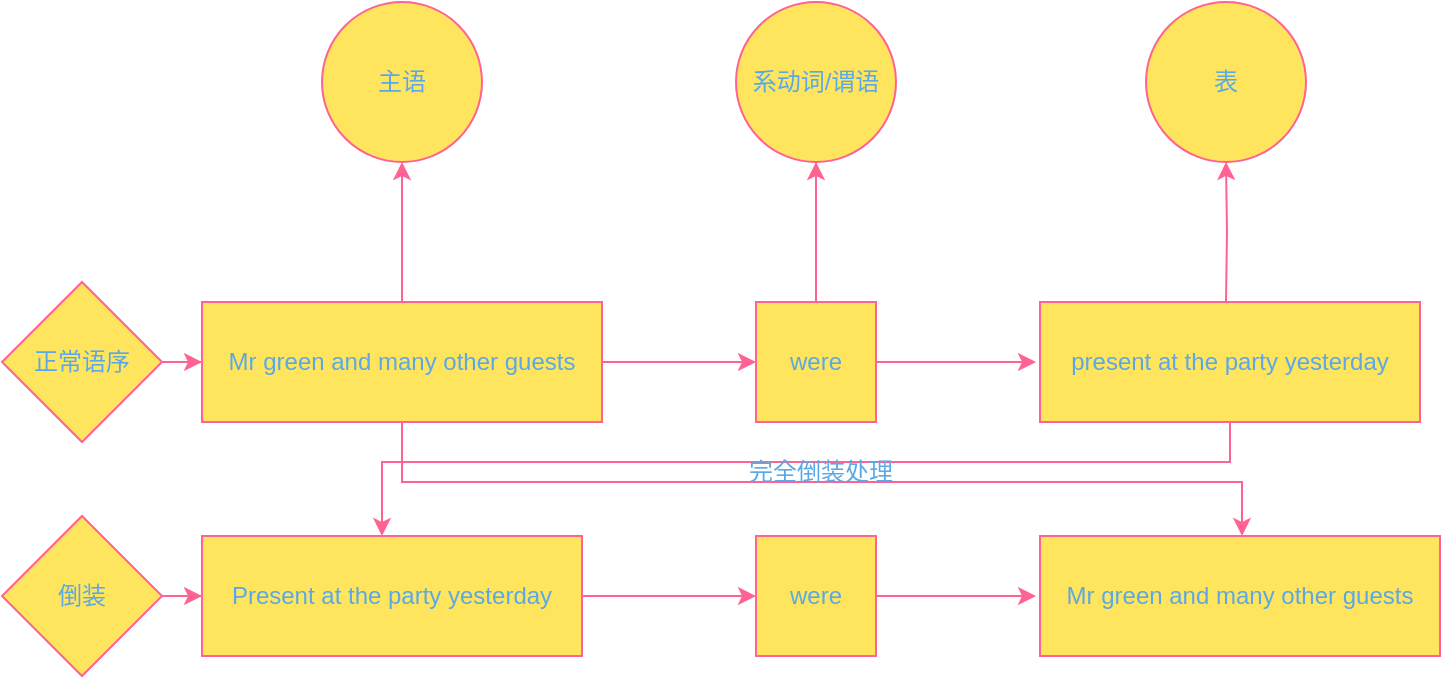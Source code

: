 <mxfile version="21.5.0" type="device">
  <diagram name="第 1 页" id="7oAz0jFPq2WbEX8Q_XOB">
    <mxGraphModel dx="478" dy="279" grid="1" gridSize="10" guides="1" tooltips="1" connect="1" arrows="1" fold="1" page="1" pageScale="1" pageWidth="827" pageHeight="1169" math="0" shadow="0">
      <root>
        <mxCell id="0" />
        <mxCell id="1" parent="0" />
        <mxCell id="o8P2es75cb_sUgDdobq4-4" value="" style="edgeStyle=orthogonalEdgeStyle;rounded=0;orthogonalLoop=1;jettySize=auto;html=1;strokeColor=#FF6392;fontColor=#5AA9E6;fillColor=#FFE45E;" parent="1" source="o8P2es75cb_sUgDdobq4-2" target="o8P2es75cb_sUgDdobq4-3" edge="1">
          <mxGeometry relative="1" as="geometry" />
        </mxCell>
        <mxCell id="o8P2es75cb_sUgDdobq4-8" value="" style="edgeStyle=orthogonalEdgeStyle;rounded=0;orthogonalLoop=1;jettySize=auto;html=1;strokeColor=#FF6392;fontColor=#5AA9E6;fillColor=#FFE45E;" parent="1" source="o8P2es75cb_sUgDdobq4-2" target="o8P2es75cb_sUgDdobq4-7" edge="1">
          <mxGeometry relative="1" as="geometry" />
        </mxCell>
        <mxCell id="o8P2es75cb_sUgDdobq4-31" style="edgeStyle=orthogonalEdgeStyle;rounded=0;orthogonalLoop=1;jettySize=auto;html=1;strokeColor=#FF6392;fontColor=#5AA9E6;fillColor=#FFE45E;" parent="1" source="o8P2es75cb_sUgDdobq4-2" target="o8P2es75cb_sUgDdobq4-21" edge="1">
          <mxGeometry relative="1" as="geometry">
            <Array as="points">
              <mxPoint x="210" y="300" />
              <mxPoint x="630" y="300" />
            </Array>
          </mxGeometry>
        </mxCell>
        <mxCell id="o8P2es75cb_sUgDdobq4-2" value="Mr green and many other guests" style="rounded=0;whiteSpace=wrap;html=1;strokeColor=#FF6392;fontColor=#5AA9E6;fillColor=#FFE45E;" parent="1" vertex="1">
          <mxGeometry x="110" y="210" width="200" height="60" as="geometry" />
        </mxCell>
        <mxCell id="o8P2es75cb_sUgDdobq4-6" value="" style="edgeStyle=orthogonalEdgeStyle;rounded=0;orthogonalLoop=1;jettySize=auto;html=1;strokeColor=#FF6392;fontColor=#5AA9E6;fillColor=#FFE45E;" parent="1" source="o8P2es75cb_sUgDdobq4-3" edge="1">
          <mxGeometry relative="1" as="geometry">
            <mxPoint x="527" y="240" as="targetPoint" />
          </mxGeometry>
        </mxCell>
        <mxCell id="o8P2es75cb_sUgDdobq4-10" value="" style="edgeStyle=orthogonalEdgeStyle;rounded=0;orthogonalLoop=1;jettySize=auto;html=1;strokeColor=#FF6392;fontColor=#5AA9E6;fillColor=#FFE45E;" parent="1" source="o8P2es75cb_sUgDdobq4-3" target="o8P2es75cb_sUgDdobq4-9" edge="1">
          <mxGeometry relative="1" as="geometry" />
        </mxCell>
        <mxCell id="o8P2es75cb_sUgDdobq4-3" value="were" style="rounded=0;whiteSpace=wrap;html=1;strokeColor=#FF6392;fontColor=#5AA9E6;fillColor=#FFE45E;" parent="1" vertex="1">
          <mxGeometry x="387" y="210" width="60" height="60" as="geometry" />
        </mxCell>
        <mxCell id="o8P2es75cb_sUgDdobq4-12" value="" style="edgeStyle=orthogonalEdgeStyle;rounded=0;orthogonalLoop=1;jettySize=auto;html=1;strokeColor=#FF6392;fontColor=#5AA9E6;fillColor=#FFE45E;" parent="1" target="o8P2es75cb_sUgDdobq4-11" edge="1">
          <mxGeometry relative="1" as="geometry">
            <mxPoint x="622" y="210" as="sourcePoint" />
          </mxGeometry>
        </mxCell>
        <mxCell id="o8P2es75cb_sUgDdobq4-30" style="edgeStyle=orthogonalEdgeStyle;rounded=0;orthogonalLoop=1;jettySize=auto;html=1;strokeColor=#FF6392;fontColor=#5AA9E6;fillColor=#FFE45E;" parent="1" source="o8P2es75cb_sUgDdobq4-5" target="o8P2es75cb_sUgDdobq4-24" edge="1">
          <mxGeometry relative="1" as="geometry">
            <Array as="points">
              <mxPoint x="624" y="290" />
              <mxPoint x="200" y="290" />
            </Array>
          </mxGeometry>
        </mxCell>
        <mxCell id="o8P2es75cb_sUgDdobq4-5" value="present at the party yesterday" style="rounded=0;whiteSpace=wrap;html=1;strokeColor=#FF6392;fontColor=#5AA9E6;fillColor=#FFE45E;" parent="1" vertex="1">
          <mxGeometry x="529" y="210" width="190" height="60" as="geometry" />
        </mxCell>
        <mxCell id="o8P2es75cb_sUgDdobq4-7" value="主语" style="ellipse;whiteSpace=wrap;html=1;fillColor=#FFE45E;strokeColor=#FF6392;fontColor=#5AA9E6;rounded=0;" parent="1" vertex="1">
          <mxGeometry x="170" y="60" width="80" height="80" as="geometry" />
        </mxCell>
        <mxCell id="o8P2es75cb_sUgDdobq4-9" value="系动词/谓语" style="ellipse;whiteSpace=wrap;html=1;fillColor=#FFE45E;strokeColor=#FF6392;fontColor=#5AA9E6;rounded=0;" parent="1" vertex="1">
          <mxGeometry x="377" y="60" width="80" height="80" as="geometry" />
        </mxCell>
        <mxCell id="o8P2es75cb_sUgDdobq4-11" value="表" style="ellipse;whiteSpace=wrap;html=1;fillColor=#FFE45E;strokeColor=#FF6392;fontColor=#5AA9E6;rounded=0;" parent="1" vertex="1">
          <mxGeometry x="582" y="60" width="80" height="80" as="geometry" />
        </mxCell>
        <mxCell id="o8P2es75cb_sUgDdobq4-16" value="" style="edgeStyle=orthogonalEdgeStyle;rounded=0;orthogonalLoop=1;jettySize=auto;html=1;strokeColor=#FF6392;fontColor=#5AA9E6;fillColor=#FFE45E;" parent="1" source="o8P2es75cb_sUgDdobq4-13" target="o8P2es75cb_sUgDdobq4-2" edge="1">
          <mxGeometry relative="1" as="geometry" />
        </mxCell>
        <mxCell id="o8P2es75cb_sUgDdobq4-13" value="正常语序" style="rhombus;whiteSpace=wrap;html=1;fillColor=#FFE45E;strokeColor=#FF6392;fontColor=#5AA9E6;rounded=0;" parent="1" vertex="1">
          <mxGeometry x="10" y="200" width="80" height="80" as="geometry" />
        </mxCell>
        <mxCell id="o8P2es75cb_sUgDdobq4-21" value="Mr green and many other guests" style="rounded=0;whiteSpace=wrap;html=1;strokeColor=#FF6392;fontColor=#5AA9E6;fillColor=#FFE45E;" parent="1" vertex="1">
          <mxGeometry x="529" y="327" width="200" height="60" as="geometry" />
        </mxCell>
        <mxCell id="o8P2es75cb_sUgDdobq4-22" value="" style="edgeStyle=orthogonalEdgeStyle;rounded=0;orthogonalLoop=1;jettySize=auto;html=1;strokeColor=#FF6392;fontColor=#5AA9E6;fillColor=#FFE45E;" parent="1" source="o8P2es75cb_sUgDdobq4-23" edge="1">
          <mxGeometry relative="1" as="geometry">
            <mxPoint x="527" y="357" as="targetPoint" />
          </mxGeometry>
        </mxCell>
        <mxCell id="o8P2es75cb_sUgDdobq4-23" value="were" style="rounded=0;whiteSpace=wrap;html=1;strokeColor=#FF6392;fontColor=#5AA9E6;fillColor=#FFE45E;" parent="1" vertex="1">
          <mxGeometry x="387" y="327" width="60" height="60" as="geometry" />
        </mxCell>
        <mxCell id="o8P2es75cb_sUgDdobq4-27" value="" style="edgeStyle=orthogonalEdgeStyle;rounded=0;orthogonalLoop=1;jettySize=auto;html=1;strokeColor=#FF6392;fontColor=#5AA9E6;fillColor=#FFE45E;" parent="1" source="o8P2es75cb_sUgDdobq4-24" target="o8P2es75cb_sUgDdobq4-23" edge="1">
          <mxGeometry relative="1" as="geometry" />
        </mxCell>
        <mxCell id="o8P2es75cb_sUgDdobq4-24" value="Present at the party yesterday" style="rounded=0;whiteSpace=wrap;html=1;strokeColor=#FF6392;fontColor=#5AA9E6;fillColor=#FFE45E;" parent="1" vertex="1">
          <mxGeometry x="110" y="327" width="190" height="60" as="geometry" />
        </mxCell>
        <mxCell id="o8P2es75cb_sUgDdobq4-28" value="" style="edgeStyle=orthogonalEdgeStyle;rounded=0;orthogonalLoop=1;jettySize=auto;html=1;strokeColor=#FF6392;fontColor=#5AA9E6;fillColor=#FFE45E;" parent="1" source="o8P2es75cb_sUgDdobq4-26" target="o8P2es75cb_sUgDdobq4-24" edge="1">
          <mxGeometry relative="1" as="geometry" />
        </mxCell>
        <mxCell id="o8P2es75cb_sUgDdobq4-26" value="倒装" style="rhombus;whiteSpace=wrap;html=1;fillColor=#FFE45E;strokeColor=#FF6392;fontColor=#5AA9E6;rounded=0;" parent="1" vertex="1">
          <mxGeometry x="10" y="317" width="80" height="80" as="geometry" />
        </mxCell>
        <mxCell id="o8P2es75cb_sUgDdobq4-32" value="完全倒装处理" style="text;html=1;align=center;verticalAlign=middle;resizable=0;points=[];autosize=1;strokeColor=none;fillColor=none;fontColor=#5AA9E6;" parent="1" vertex="1">
          <mxGeometry x="369" y="280" width="100" height="30" as="geometry" />
        </mxCell>
      </root>
    </mxGraphModel>
  </diagram>
</mxfile>
